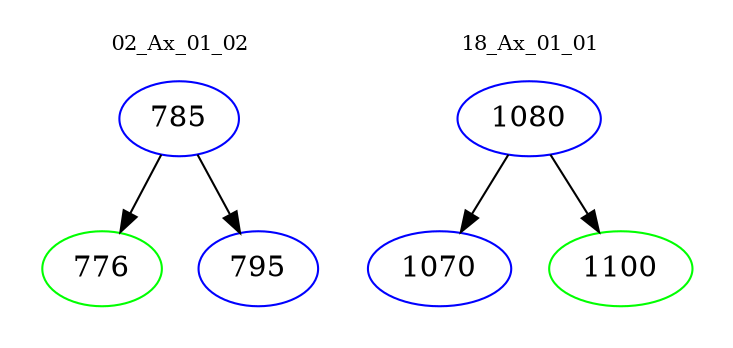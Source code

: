 digraph{
subgraph cluster_0 {
color = white
label = "02_Ax_01_02";
fontsize=10;
T0_785 [label="785", color="blue"]
T0_785 -> T0_776 [color="black"]
T0_776 [label="776", color="green"]
T0_785 -> T0_795 [color="black"]
T0_795 [label="795", color="blue"]
}
subgraph cluster_1 {
color = white
label = "18_Ax_01_01";
fontsize=10;
T1_1080 [label="1080", color="blue"]
T1_1080 -> T1_1070 [color="black"]
T1_1070 [label="1070", color="blue"]
T1_1080 -> T1_1100 [color="black"]
T1_1100 [label="1100", color="green"]
}
}
